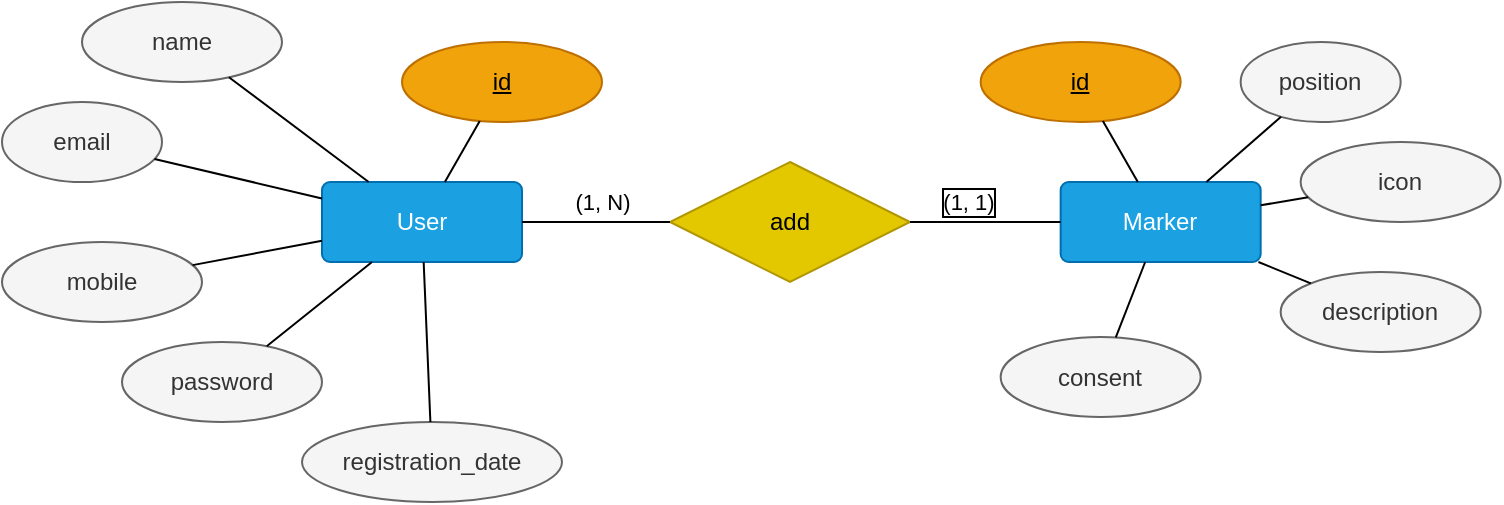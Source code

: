<mxfile version="22.1.21" type="device">
  <diagram name="Pagina-1" id="50dvYeyetKUteLjVzN3J">
    <mxGraphModel dx="1195" dy="697" grid="0" gridSize="10" guides="1" tooltips="1" connect="1" arrows="1" fold="1" page="1" pageScale="1" pageWidth="827" pageHeight="1169" background="#ffffff" math="0" shadow="0">
      <root>
        <mxCell id="0" />
        <mxCell id="1" parent="0" />
        <mxCell id="GOUhQreRWFPhw6_hqKck-6" value="id" style="ellipse;whiteSpace=wrap;html=1;align=center;fontStyle=4;fillColor=#f0a30a;fontColor=#000000;strokeColor=#BD7000;" parent="1" vertex="1">
          <mxGeometry x="220" y="60" width="100" height="40" as="geometry" />
        </mxCell>
        <mxCell id="GOUhQreRWFPhw6_hqKck-7" value="User" style="rounded=1;arcSize=10;whiteSpace=wrap;html=1;align=center;fillColor=#1ba1e2;fontColor=#ffffff;strokeColor=#006EAF;" parent="1" vertex="1">
          <mxGeometry x="180" y="130" width="100" height="40" as="geometry" />
        </mxCell>
        <mxCell id="GOUhQreRWFPhw6_hqKck-8" value="mobile" style="ellipse;whiteSpace=wrap;html=1;align=center;fillColor=#f5f5f5;fontColor=#333333;strokeColor=#666666;" parent="1" vertex="1">
          <mxGeometry x="20" y="160" width="100" height="40" as="geometry" />
        </mxCell>
        <mxCell id="GOUhQreRWFPhw6_hqKck-9" value="password" style="ellipse;whiteSpace=wrap;html=1;align=center;fillColor=#f5f5f5;fontColor=#333333;strokeColor=#666666;" parent="1" vertex="1">
          <mxGeometry x="80" y="210" width="100" height="40" as="geometry" />
        </mxCell>
        <mxCell id="GOUhQreRWFPhw6_hqKck-10" value="email" style="ellipse;whiteSpace=wrap;html=1;align=center;fillColor=#f5f5f5;fontColor=#333333;strokeColor=#666666;" parent="1" vertex="1">
          <mxGeometry x="20" y="90" width="80" height="40" as="geometry" />
        </mxCell>
        <mxCell id="GOUhQreRWFPhw6_hqKck-11" value="name" style="ellipse;whiteSpace=wrap;html=1;align=center;fillColor=#f5f5f5;fontColor=#333333;strokeColor=#666666;" parent="1" vertex="1">
          <mxGeometry x="60" y="40" width="100" height="40" as="geometry" />
        </mxCell>
        <mxCell id="GOUhQreRWFPhw6_hqKck-14" value="" style="endArrow=none;html=1;rounded=0;strokeColor=#000000;" parent="1" source="GOUhQreRWFPhw6_hqKck-10" target="GOUhQreRWFPhw6_hqKck-7" edge="1">
          <mxGeometry relative="1" as="geometry">
            <mxPoint x="310" y="100" as="sourcePoint" />
            <mxPoint x="470" y="100" as="targetPoint" />
          </mxGeometry>
        </mxCell>
        <mxCell id="GOUhQreRWFPhw6_hqKck-16" value="" style="endArrow=none;html=1;rounded=0;strokeColor=#000000;" parent="1" source="GOUhQreRWFPhw6_hqKck-11" target="GOUhQreRWFPhw6_hqKck-7" edge="1">
          <mxGeometry relative="1" as="geometry">
            <mxPoint x="90" y="160" as="sourcePoint" />
            <mxPoint x="190" y="160" as="targetPoint" />
          </mxGeometry>
        </mxCell>
        <mxCell id="GOUhQreRWFPhw6_hqKck-18" value="" style="endArrow=none;html=1;rounded=0;strokeColor=#000000;" parent="1" source="GOUhQreRWFPhw6_hqKck-8" target="GOUhQreRWFPhw6_hqKck-7" edge="1">
          <mxGeometry relative="1" as="geometry">
            <mxPoint x="275" y="90" as="sourcePoint" />
            <mxPoint x="250" y="140" as="targetPoint" />
          </mxGeometry>
        </mxCell>
        <mxCell id="GOUhQreRWFPhw6_hqKck-19" value="" style="endArrow=none;html=1;rounded=0;strokeColor=#000000;" parent="1" source="GOUhQreRWFPhw6_hqKck-9" target="GOUhQreRWFPhw6_hqKck-7" edge="1">
          <mxGeometry relative="1" as="geometry">
            <mxPoint x="172" y="49" as="sourcePoint" />
            <mxPoint x="228" y="140" as="targetPoint" />
          </mxGeometry>
        </mxCell>
        <mxCell id="GOUhQreRWFPhw6_hqKck-20" value="" style="endArrow=none;html=1;rounded=0;strokeColor=#000000;" parent="1" source="GOUhQreRWFPhw6_hqKck-6" target="GOUhQreRWFPhw6_hqKck-7" edge="1">
          <mxGeometry relative="1" as="geometry">
            <mxPoint x="275" y="90" as="sourcePoint" />
            <mxPoint x="250" y="140" as="targetPoint" />
          </mxGeometry>
        </mxCell>
        <mxCell id="ow7-s1mAukbCGRvHwFf_-33" value="registration_date" style="ellipse;whiteSpace=wrap;html=1;align=center;fillColor=#f5f5f5;fontColor=#333333;strokeColor=#666666;" parent="1" vertex="1">
          <mxGeometry x="170" y="250" width="130" height="40" as="geometry" />
        </mxCell>
        <mxCell id="ow7-s1mAukbCGRvHwFf_-34" value="" style="endArrow=none;html=1;rounded=0;strokeColor=#000000;" parent="1" source="ow7-s1mAukbCGRvHwFf_-33" target="GOUhQreRWFPhw6_hqKck-7" edge="1">
          <mxGeometry relative="1" as="geometry">
            <mxPoint x="245" y="148" as="sourcePoint" />
            <mxPoint x="190" y="195" as="targetPoint" />
          </mxGeometry>
        </mxCell>
        <mxCell id="4f5twAKPLaKheyzSmTef-1" value="id" style="ellipse;whiteSpace=wrap;html=1;align=center;fontStyle=4;fillColor=#f0a30a;fontColor=#000000;strokeColor=#BD7000;" parent="1" vertex="1">
          <mxGeometry x="509.33" y="60" width="100" height="40" as="geometry" />
        </mxCell>
        <mxCell id="4f5twAKPLaKheyzSmTef-2" value="Marker" style="rounded=1;arcSize=10;whiteSpace=wrap;html=1;align=center;fillColor=#1ba1e2;fontColor=#ffffff;strokeColor=#006EAF;" parent="1" vertex="1">
          <mxGeometry x="549.33" y="130" width="100" height="40" as="geometry" />
        </mxCell>
        <mxCell id="4f5twAKPLaKheyzSmTef-3" value="description" style="ellipse;whiteSpace=wrap;html=1;align=center;fillColor=#f5f5f5;fontColor=#333333;strokeColor=#666666;" parent="1" vertex="1">
          <mxGeometry x="659.33" y="175" width="100" height="40" as="geometry" />
        </mxCell>
        <mxCell id="4f5twAKPLaKheyzSmTef-4" value="position" style="ellipse;whiteSpace=wrap;html=1;align=center;fillColor=#f5f5f5;fontColor=#333333;strokeColor=#666666;" parent="1" vertex="1">
          <mxGeometry x="639.33" y="60" width="80" height="40" as="geometry" />
        </mxCell>
        <mxCell id="4f5twAKPLaKheyzSmTef-5" value="icon" style="ellipse;whiteSpace=wrap;html=1;align=center;fillColor=#f5f5f5;fontColor=#333333;strokeColor=#666666;" parent="1" vertex="1">
          <mxGeometry x="669.33" y="110" width="100" height="40" as="geometry" />
        </mxCell>
        <mxCell id="4f5twAKPLaKheyzSmTef-6" value="" style="endArrow=none;html=1;rounded=0;strokeColor=#000000;" parent="1" source="4f5twAKPLaKheyzSmTef-4" target="4f5twAKPLaKheyzSmTef-2" edge="1">
          <mxGeometry relative="1" as="geometry">
            <mxPoint x="739.33" y="100" as="sourcePoint" />
            <mxPoint x="899.33" y="100" as="targetPoint" />
          </mxGeometry>
        </mxCell>
        <mxCell id="4f5twAKPLaKheyzSmTef-7" value="" style="endArrow=none;html=1;rounded=0;strokeColor=#000000;" parent="1" source="4f5twAKPLaKheyzSmTef-5" target="4f5twAKPLaKheyzSmTef-2" edge="1">
          <mxGeometry relative="1" as="geometry">
            <mxPoint x="519.33" y="160" as="sourcePoint" />
            <mxPoint x="619.33" y="160" as="targetPoint" />
          </mxGeometry>
        </mxCell>
        <mxCell id="4f5twAKPLaKheyzSmTef-8" value="" style="endArrow=none;html=1;rounded=0;strokeColor=#000000;" parent="1" source="4f5twAKPLaKheyzSmTef-3" target="4f5twAKPLaKheyzSmTef-2" edge="1">
          <mxGeometry relative="1" as="geometry">
            <mxPoint x="704.33" y="90" as="sourcePoint" />
            <mxPoint x="679.33" y="140" as="targetPoint" />
          </mxGeometry>
        </mxCell>
        <mxCell id="4f5twAKPLaKheyzSmTef-9" value="" style="endArrow=none;html=1;rounded=0;strokeColor=#000000;" parent="1" source="4f5twAKPLaKheyzSmTef-1" target="4f5twAKPLaKheyzSmTef-2" edge="1">
          <mxGeometry relative="1" as="geometry">
            <mxPoint x="704.33" y="90" as="sourcePoint" />
            <mxPoint x="679.33" y="140" as="targetPoint" />
          </mxGeometry>
        </mxCell>
        <mxCell id="4f5twAKPLaKheyzSmTef-10" value="add" style="shape=rhombus;perimeter=rhombusPerimeter;whiteSpace=wrap;html=1;align=center;fillColor=#e3c800;fontColor=#000000;strokeColor=#B09500;gradientColor=none;" parent="1" vertex="1">
          <mxGeometry x="354" y="120" width="120" height="60" as="geometry" />
        </mxCell>
        <mxCell id="4f5twAKPLaKheyzSmTef-11" value="" style="endArrow=none;html=1;rounded=0;strokeColor=#000000;" parent="1" source="GOUhQreRWFPhw6_hqKck-7" target="4f5twAKPLaKheyzSmTef-10" edge="1">
          <mxGeometry relative="1" as="geometry">
            <mxPoint x="320" y="142.5" as="sourcePoint" />
            <mxPoint x="491" y="202" as="targetPoint" />
          </mxGeometry>
        </mxCell>
        <mxCell id="4f5twAKPLaKheyzSmTef-12" value="(1, N)" style="edgeLabel;html=1;align=center;verticalAlign=middle;resizable=0;points=[];labelBackgroundColor=#FFFFFF;fontColor=#000000;" parent="4f5twAKPLaKheyzSmTef-11" vertex="1" connectable="0">
          <mxGeometry x="0.707" y="2" relative="1" as="geometry">
            <mxPoint x="-23" y="-8" as="offset" />
          </mxGeometry>
        </mxCell>
        <mxCell id="4f5twAKPLaKheyzSmTef-13" value="" style="endArrow=none;html=1;rounded=0;strokeColor=#000000;" parent="1" source="4f5twAKPLaKheyzSmTef-10" target="4f5twAKPLaKheyzSmTef-2" edge="1">
          <mxGeometry relative="1" as="geometry">
            <mxPoint x="399" y="142.5" as="sourcePoint" />
            <mxPoint x="499" y="210.5" as="targetPoint" />
          </mxGeometry>
        </mxCell>
        <mxCell id="4f5twAKPLaKheyzSmTef-14" value="(1, 1)" style="edgeLabel;html=1;align=center;verticalAlign=middle;resizable=0;points=[];labelBackgroundColor=#FFFFFF;fontColor=#000000;labelBorderColor=default;" parent="4f5twAKPLaKheyzSmTef-13" vertex="1" connectable="0">
          <mxGeometry x="-0.237" y="2" relative="1" as="geometry">
            <mxPoint y="-8" as="offset" />
          </mxGeometry>
        </mxCell>
        <mxCell id="4f5twAKPLaKheyzSmTef-17" value="consent" style="ellipse;whiteSpace=wrap;html=1;align=center;fillColor=#f5f5f5;fontColor=#333333;strokeColor=#666666;" parent="1" vertex="1">
          <mxGeometry x="519.33" y="207.5" width="100" height="40" as="geometry" />
        </mxCell>
        <mxCell id="4f5twAKPLaKheyzSmTef-18" value="" style="endArrow=none;html=1;rounded=0;strokeColor=#000000;" parent="1" source="4f5twAKPLaKheyzSmTef-17" target="4f5twAKPLaKheyzSmTef-2" edge="1">
          <mxGeometry relative="1" as="geometry">
            <mxPoint x="590.21" y="125" as="sourcePoint" />
            <mxPoint x="669.328" y="170" as="targetPoint" />
          </mxGeometry>
        </mxCell>
      </root>
    </mxGraphModel>
  </diagram>
</mxfile>

